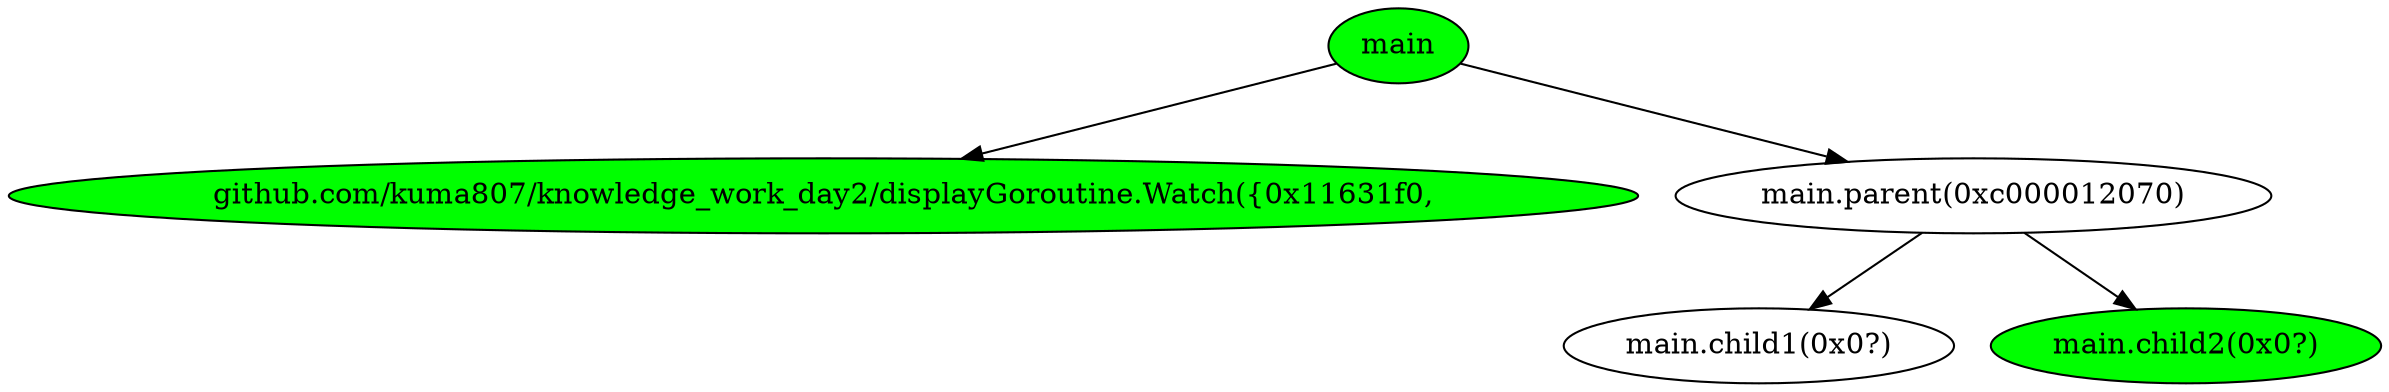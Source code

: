 digraph G {
	"main"->"github.com/kuma807/knowledge_work_day2/displayGoroutine.Watch({0x11631f0,";
	"main"->"main.parent(0xc000012070)";
	"main.parent(0xc000012070)"->"main.child1(0x0?)";
	"main.parent(0xc000012070)"->"main.child2(0x0?)";
	"github.com/kuma807/knowledge_work_day2/displayGoroutine.Watch({0x11631f0," [ fillcolor="#00FF00", style="solid,filled" ];
	"main" [ fillcolor="#00FF00", style="solid,filled" ];
	"main.child1(0x0?)";
	"main.child2(0x0?)" [ fillcolor="#00FF00", style="solid,filled" ];
	"main.parent(0xc000012070)";

}
